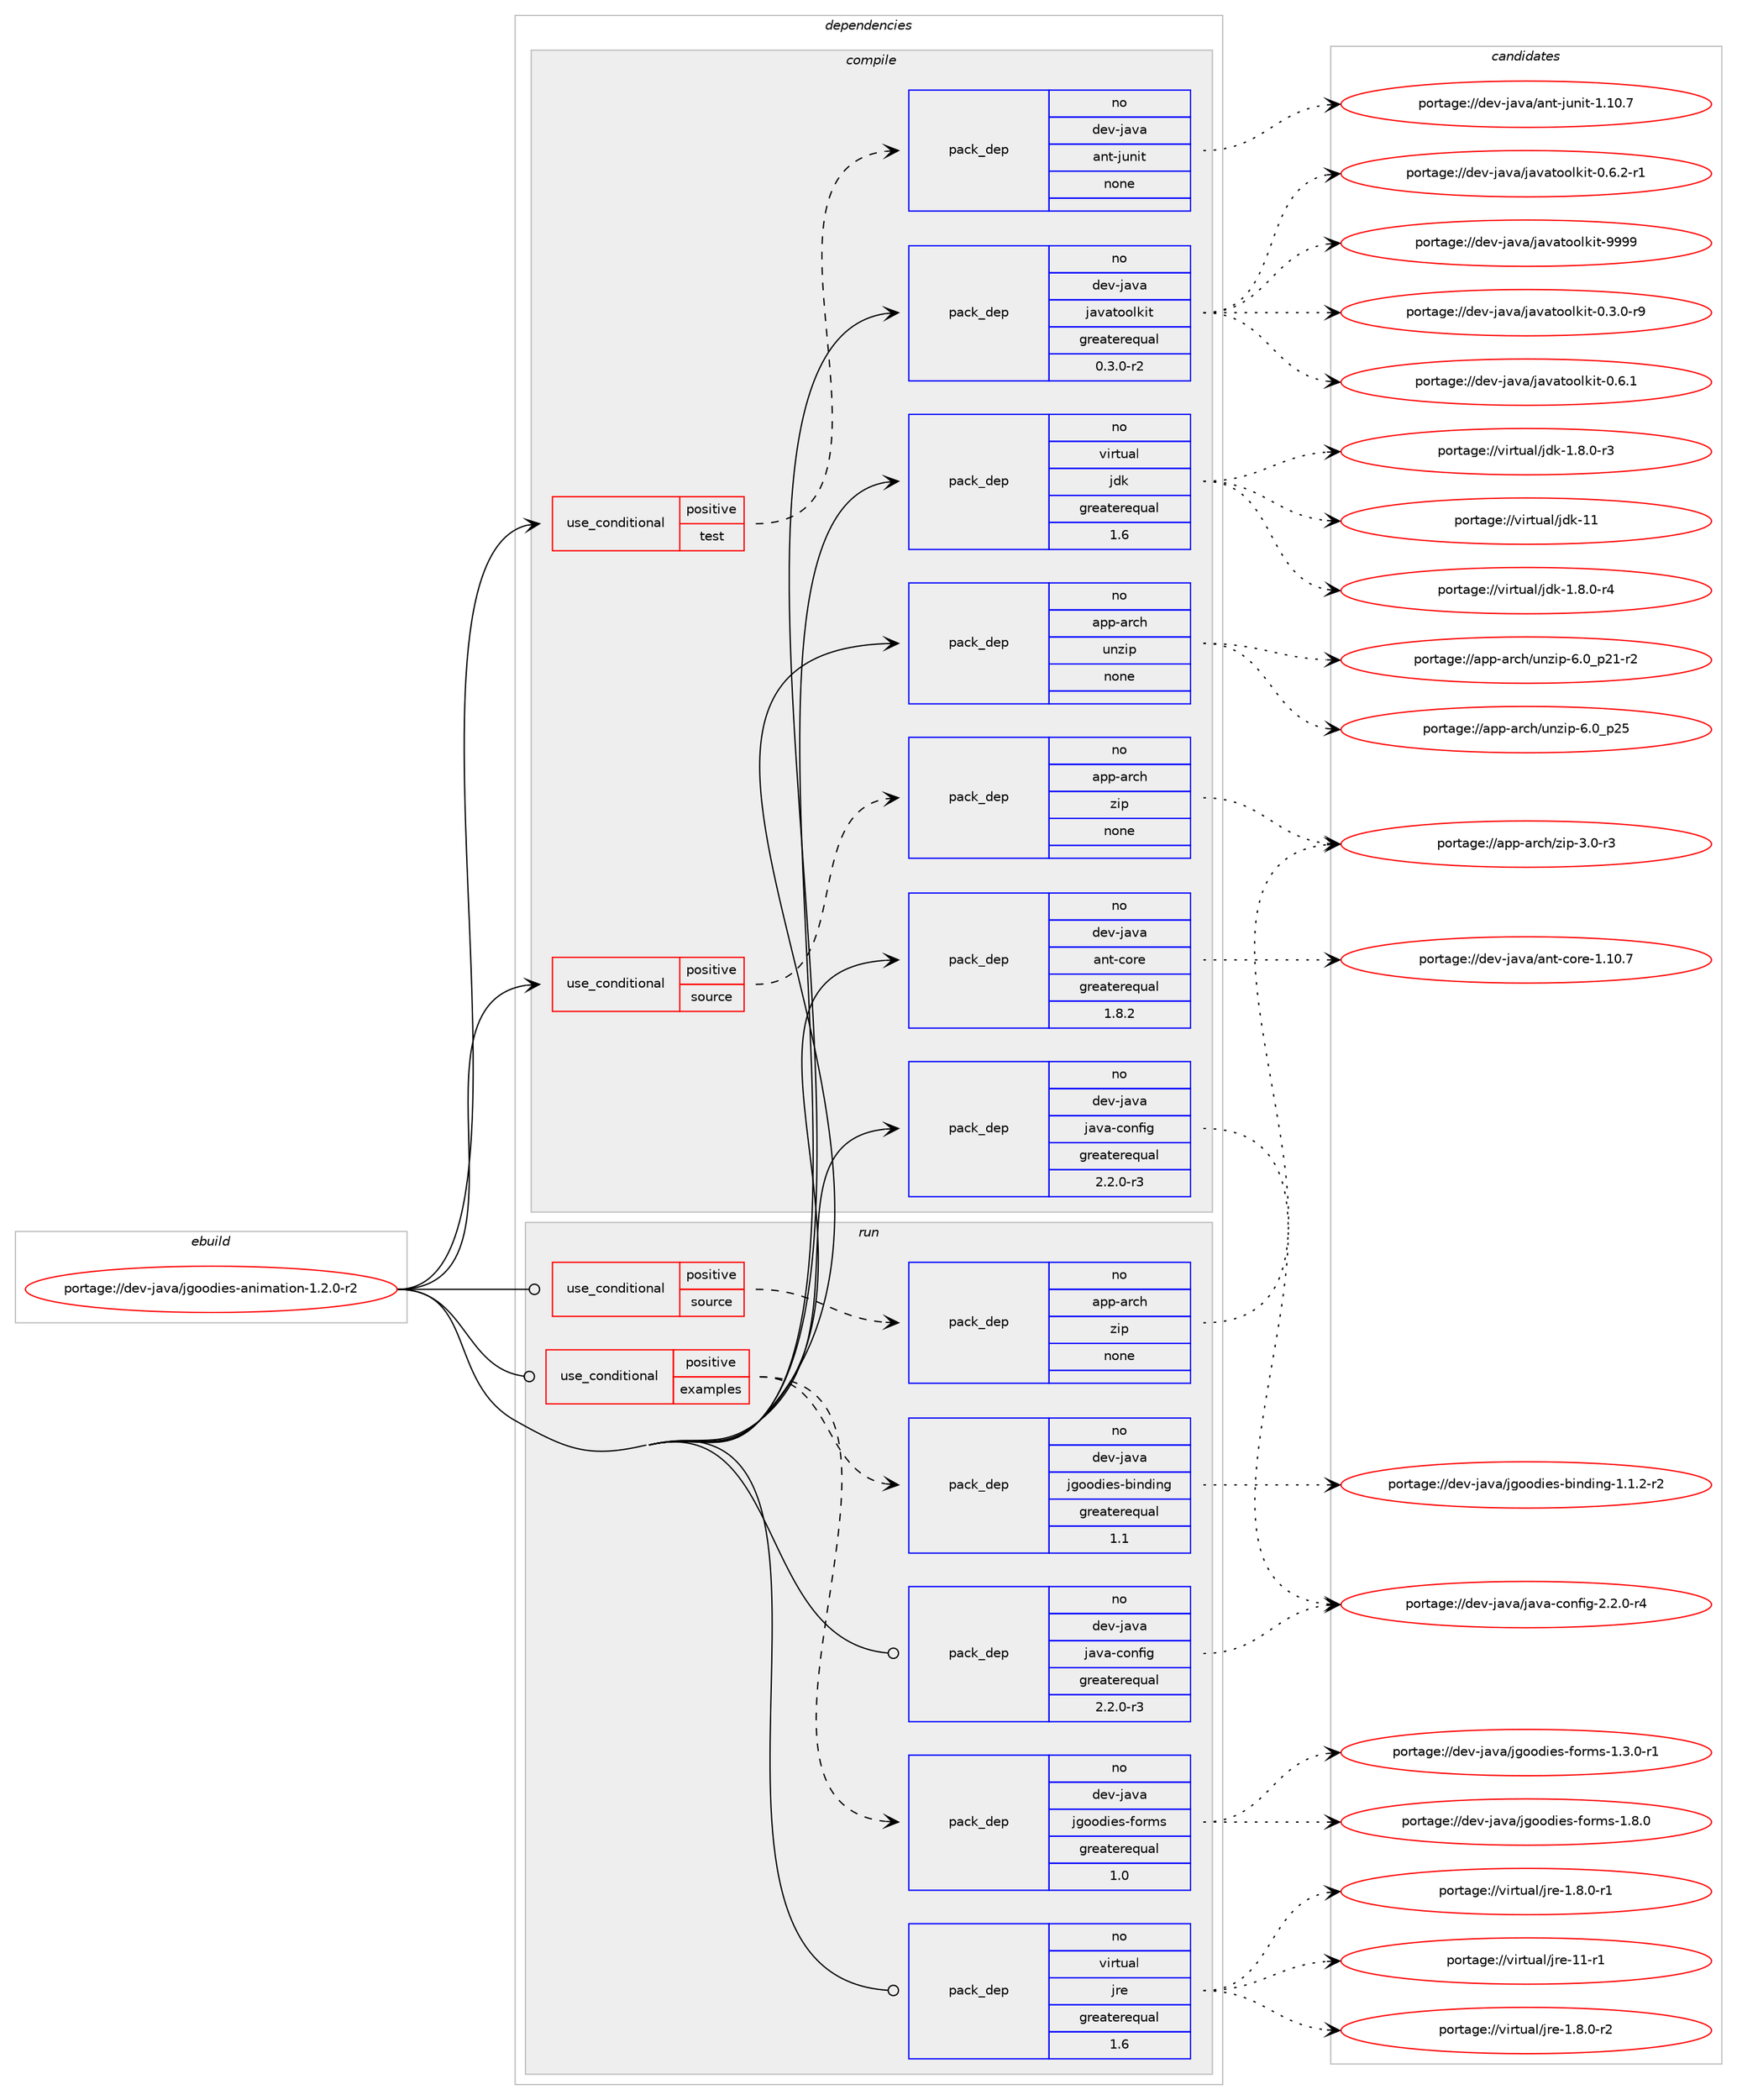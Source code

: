 digraph prolog {

# *************
# Graph options
# *************

newrank=true;
concentrate=true;
compound=true;
graph [rankdir=LR,fontname=Helvetica,fontsize=10,ranksep=1.5];#, ranksep=2.5, nodesep=0.2];
edge  [arrowhead=vee];
node  [fontname=Helvetica,fontsize=10];

# **********
# The ebuild
# **********

subgraph cluster_leftcol {
color=gray;
label=<<i>ebuild</i>>;
id [label="portage://dev-java/jgoodies-animation-1.2.0-r2", color=red, width=4, href="../dev-java/jgoodies-animation-1.2.0-r2.svg"];
}

# ****************
# The dependencies
# ****************

subgraph cluster_midcol {
color=gray;
label=<<i>dependencies</i>>;
subgraph cluster_compile {
fillcolor="#eeeeee";
style=filled;
label=<<i>compile</i>>;
subgraph cond129789 {
dependency529502 [label=<<TABLE BORDER="0" CELLBORDER="1" CELLSPACING="0" CELLPADDING="4"><TR><TD ROWSPAN="3" CELLPADDING="10">use_conditional</TD></TR><TR><TD>positive</TD></TR><TR><TD>source</TD></TR></TABLE>>, shape=none, color=red];
subgraph pack394102 {
dependency529503 [label=<<TABLE BORDER="0" CELLBORDER="1" CELLSPACING="0" CELLPADDING="4" WIDTH="220"><TR><TD ROWSPAN="6" CELLPADDING="30">pack_dep</TD></TR><TR><TD WIDTH="110">no</TD></TR><TR><TD>app-arch</TD></TR><TR><TD>zip</TD></TR><TR><TD>none</TD></TR><TR><TD></TD></TR></TABLE>>, shape=none, color=blue];
}
dependency529502:e -> dependency529503:w [weight=20,style="dashed",arrowhead="vee"];
}
id:e -> dependency529502:w [weight=20,style="solid",arrowhead="vee"];
subgraph cond129790 {
dependency529504 [label=<<TABLE BORDER="0" CELLBORDER="1" CELLSPACING="0" CELLPADDING="4"><TR><TD ROWSPAN="3" CELLPADDING="10">use_conditional</TD></TR><TR><TD>positive</TD></TR><TR><TD>test</TD></TR></TABLE>>, shape=none, color=red];
subgraph pack394103 {
dependency529505 [label=<<TABLE BORDER="0" CELLBORDER="1" CELLSPACING="0" CELLPADDING="4" WIDTH="220"><TR><TD ROWSPAN="6" CELLPADDING="30">pack_dep</TD></TR><TR><TD WIDTH="110">no</TD></TR><TR><TD>dev-java</TD></TR><TR><TD>ant-junit</TD></TR><TR><TD>none</TD></TR><TR><TD></TD></TR></TABLE>>, shape=none, color=blue];
}
dependency529504:e -> dependency529505:w [weight=20,style="dashed",arrowhead="vee"];
}
id:e -> dependency529504:w [weight=20,style="solid",arrowhead="vee"];
subgraph pack394104 {
dependency529506 [label=<<TABLE BORDER="0" CELLBORDER="1" CELLSPACING="0" CELLPADDING="4" WIDTH="220"><TR><TD ROWSPAN="6" CELLPADDING="30">pack_dep</TD></TR><TR><TD WIDTH="110">no</TD></TR><TR><TD>app-arch</TD></TR><TR><TD>unzip</TD></TR><TR><TD>none</TD></TR><TR><TD></TD></TR></TABLE>>, shape=none, color=blue];
}
id:e -> dependency529506:w [weight=20,style="solid",arrowhead="vee"];
subgraph pack394105 {
dependency529507 [label=<<TABLE BORDER="0" CELLBORDER="1" CELLSPACING="0" CELLPADDING="4" WIDTH="220"><TR><TD ROWSPAN="6" CELLPADDING="30">pack_dep</TD></TR><TR><TD WIDTH="110">no</TD></TR><TR><TD>dev-java</TD></TR><TR><TD>ant-core</TD></TR><TR><TD>greaterequal</TD></TR><TR><TD>1.8.2</TD></TR></TABLE>>, shape=none, color=blue];
}
id:e -> dependency529507:w [weight=20,style="solid",arrowhead="vee"];
subgraph pack394106 {
dependency529508 [label=<<TABLE BORDER="0" CELLBORDER="1" CELLSPACING="0" CELLPADDING="4" WIDTH="220"><TR><TD ROWSPAN="6" CELLPADDING="30">pack_dep</TD></TR><TR><TD WIDTH="110">no</TD></TR><TR><TD>dev-java</TD></TR><TR><TD>java-config</TD></TR><TR><TD>greaterequal</TD></TR><TR><TD>2.2.0-r3</TD></TR></TABLE>>, shape=none, color=blue];
}
id:e -> dependency529508:w [weight=20,style="solid",arrowhead="vee"];
subgraph pack394107 {
dependency529509 [label=<<TABLE BORDER="0" CELLBORDER="1" CELLSPACING="0" CELLPADDING="4" WIDTH="220"><TR><TD ROWSPAN="6" CELLPADDING="30">pack_dep</TD></TR><TR><TD WIDTH="110">no</TD></TR><TR><TD>dev-java</TD></TR><TR><TD>javatoolkit</TD></TR><TR><TD>greaterequal</TD></TR><TR><TD>0.3.0-r2</TD></TR></TABLE>>, shape=none, color=blue];
}
id:e -> dependency529509:w [weight=20,style="solid",arrowhead="vee"];
subgraph pack394108 {
dependency529510 [label=<<TABLE BORDER="0" CELLBORDER="1" CELLSPACING="0" CELLPADDING="4" WIDTH="220"><TR><TD ROWSPAN="6" CELLPADDING="30">pack_dep</TD></TR><TR><TD WIDTH="110">no</TD></TR><TR><TD>virtual</TD></TR><TR><TD>jdk</TD></TR><TR><TD>greaterequal</TD></TR><TR><TD>1.6</TD></TR></TABLE>>, shape=none, color=blue];
}
id:e -> dependency529510:w [weight=20,style="solid",arrowhead="vee"];
}
subgraph cluster_compileandrun {
fillcolor="#eeeeee";
style=filled;
label=<<i>compile and run</i>>;
}
subgraph cluster_run {
fillcolor="#eeeeee";
style=filled;
label=<<i>run</i>>;
subgraph cond129791 {
dependency529511 [label=<<TABLE BORDER="0" CELLBORDER="1" CELLSPACING="0" CELLPADDING="4"><TR><TD ROWSPAN="3" CELLPADDING="10">use_conditional</TD></TR><TR><TD>positive</TD></TR><TR><TD>examples</TD></TR></TABLE>>, shape=none, color=red];
subgraph pack394109 {
dependency529512 [label=<<TABLE BORDER="0" CELLBORDER="1" CELLSPACING="0" CELLPADDING="4" WIDTH="220"><TR><TD ROWSPAN="6" CELLPADDING="30">pack_dep</TD></TR><TR><TD WIDTH="110">no</TD></TR><TR><TD>dev-java</TD></TR><TR><TD>jgoodies-binding</TD></TR><TR><TD>greaterequal</TD></TR><TR><TD>1.1</TD></TR></TABLE>>, shape=none, color=blue];
}
dependency529511:e -> dependency529512:w [weight=20,style="dashed",arrowhead="vee"];
subgraph pack394110 {
dependency529513 [label=<<TABLE BORDER="0" CELLBORDER="1" CELLSPACING="0" CELLPADDING="4" WIDTH="220"><TR><TD ROWSPAN="6" CELLPADDING="30">pack_dep</TD></TR><TR><TD WIDTH="110">no</TD></TR><TR><TD>dev-java</TD></TR><TR><TD>jgoodies-forms</TD></TR><TR><TD>greaterequal</TD></TR><TR><TD>1.0</TD></TR></TABLE>>, shape=none, color=blue];
}
dependency529511:e -> dependency529513:w [weight=20,style="dashed",arrowhead="vee"];
}
id:e -> dependency529511:w [weight=20,style="solid",arrowhead="odot"];
subgraph cond129792 {
dependency529514 [label=<<TABLE BORDER="0" CELLBORDER="1" CELLSPACING="0" CELLPADDING="4"><TR><TD ROWSPAN="3" CELLPADDING="10">use_conditional</TD></TR><TR><TD>positive</TD></TR><TR><TD>source</TD></TR></TABLE>>, shape=none, color=red];
subgraph pack394111 {
dependency529515 [label=<<TABLE BORDER="0" CELLBORDER="1" CELLSPACING="0" CELLPADDING="4" WIDTH="220"><TR><TD ROWSPAN="6" CELLPADDING="30">pack_dep</TD></TR><TR><TD WIDTH="110">no</TD></TR><TR><TD>app-arch</TD></TR><TR><TD>zip</TD></TR><TR><TD>none</TD></TR><TR><TD></TD></TR></TABLE>>, shape=none, color=blue];
}
dependency529514:e -> dependency529515:w [weight=20,style="dashed",arrowhead="vee"];
}
id:e -> dependency529514:w [weight=20,style="solid",arrowhead="odot"];
subgraph pack394112 {
dependency529516 [label=<<TABLE BORDER="0" CELLBORDER="1" CELLSPACING="0" CELLPADDING="4" WIDTH="220"><TR><TD ROWSPAN="6" CELLPADDING="30">pack_dep</TD></TR><TR><TD WIDTH="110">no</TD></TR><TR><TD>dev-java</TD></TR><TR><TD>java-config</TD></TR><TR><TD>greaterequal</TD></TR><TR><TD>2.2.0-r3</TD></TR></TABLE>>, shape=none, color=blue];
}
id:e -> dependency529516:w [weight=20,style="solid",arrowhead="odot"];
subgraph pack394113 {
dependency529517 [label=<<TABLE BORDER="0" CELLBORDER="1" CELLSPACING="0" CELLPADDING="4" WIDTH="220"><TR><TD ROWSPAN="6" CELLPADDING="30">pack_dep</TD></TR><TR><TD WIDTH="110">no</TD></TR><TR><TD>virtual</TD></TR><TR><TD>jre</TD></TR><TR><TD>greaterequal</TD></TR><TR><TD>1.6</TD></TR></TABLE>>, shape=none, color=blue];
}
id:e -> dependency529517:w [weight=20,style="solid",arrowhead="odot"];
}
}

# **************
# The candidates
# **************

subgraph cluster_choices {
rank=same;
color=gray;
label=<<i>candidates</i>>;

subgraph choice394102 {
color=black;
nodesep=1;
choice9711211245971149910447122105112455146484511451 [label="portage://app-arch/zip-3.0-r3", color=red, width=4,href="../app-arch/zip-3.0-r3.svg"];
dependency529503:e -> choice9711211245971149910447122105112455146484511451:w [style=dotted,weight="100"];
}
subgraph choice394103 {
color=black;
nodesep=1;
choice10010111845106971189747971101164510611711010511645494649484655 [label="portage://dev-java/ant-junit-1.10.7", color=red, width=4,href="../dev-java/ant-junit-1.10.7.svg"];
dependency529505:e -> choice10010111845106971189747971101164510611711010511645494649484655:w [style=dotted,weight="100"];
}
subgraph choice394104 {
color=black;
nodesep=1;
choice971121124597114991044711711012210511245544648951125053 [label="portage://app-arch/unzip-6.0_p25", color=red, width=4,href="../app-arch/unzip-6.0_p25.svg"];
choice9711211245971149910447117110122105112455446489511250494511450 [label="portage://app-arch/unzip-6.0_p21-r2", color=red, width=4,href="../app-arch/unzip-6.0_p21-r2.svg"];
dependency529506:e -> choice971121124597114991044711711012210511245544648951125053:w [style=dotted,weight="100"];
dependency529506:e -> choice9711211245971149910447117110122105112455446489511250494511450:w [style=dotted,weight="100"];
}
subgraph choice394105 {
color=black;
nodesep=1;
choice1001011184510697118974797110116459911111410145494649484655 [label="portage://dev-java/ant-core-1.10.7", color=red, width=4,href="../dev-java/ant-core-1.10.7.svg"];
dependency529507:e -> choice1001011184510697118974797110116459911111410145494649484655:w [style=dotted,weight="100"];
}
subgraph choice394106 {
color=black;
nodesep=1;
choice10010111845106971189747106971189745991111101021051034550465046484511452 [label="portage://dev-java/java-config-2.2.0-r4", color=red, width=4,href="../dev-java/java-config-2.2.0-r4.svg"];
dependency529508:e -> choice10010111845106971189747106971189745991111101021051034550465046484511452:w [style=dotted,weight="100"];
}
subgraph choice394107 {
color=black;
nodesep=1;
choice1001011184510697118974710697118971161111111081071051164557575757 [label="portage://dev-java/javatoolkit-9999", color=red, width=4,href="../dev-java/javatoolkit-9999.svg"];
choice1001011184510697118974710697118971161111111081071051164548465446504511449 [label="portage://dev-java/javatoolkit-0.6.2-r1", color=red, width=4,href="../dev-java/javatoolkit-0.6.2-r1.svg"];
choice100101118451069711897471069711897116111111108107105116454846544649 [label="portage://dev-java/javatoolkit-0.6.1", color=red, width=4,href="../dev-java/javatoolkit-0.6.1.svg"];
choice1001011184510697118974710697118971161111111081071051164548465146484511457 [label="portage://dev-java/javatoolkit-0.3.0-r9", color=red, width=4,href="../dev-java/javatoolkit-0.3.0-r9.svg"];
dependency529509:e -> choice1001011184510697118974710697118971161111111081071051164557575757:w [style=dotted,weight="100"];
dependency529509:e -> choice1001011184510697118974710697118971161111111081071051164548465446504511449:w [style=dotted,weight="100"];
dependency529509:e -> choice100101118451069711897471069711897116111111108107105116454846544649:w [style=dotted,weight="100"];
dependency529509:e -> choice1001011184510697118974710697118971161111111081071051164548465146484511457:w [style=dotted,weight="100"];
}
subgraph choice394108 {
color=black;
nodesep=1;
choice1181051141161179710847106100107454949 [label="portage://virtual/jdk-11", color=red, width=4,href="../virtual/jdk-11.svg"];
choice11810511411611797108471061001074549465646484511452 [label="portage://virtual/jdk-1.8.0-r4", color=red, width=4,href="../virtual/jdk-1.8.0-r4.svg"];
choice11810511411611797108471061001074549465646484511451 [label="portage://virtual/jdk-1.8.0-r3", color=red, width=4,href="../virtual/jdk-1.8.0-r3.svg"];
dependency529510:e -> choice1181051141161179710847106100107454949:w [style=dotted,weight="100"];
dependency529510:e -> choice11810511411611797108471061001074549465646484511452:w [style=dotted,weight="100"];
dependency529510:e -> choice11810511411611797108471061001074549465646484511451:w [style=dotted,weight="100"];
}
subgraph choice394109 {
color=black;
nodesep=1;
choice1001011184510697118974710610311111110010510111545981051101001051101034549464946504511450 [label="portage://dev-java/jgoodies-binding-1.1.2-r2", color=red, width=4,href="../dev-java/jgoodies-binding-1.1.2-r2.svg"];
dependency529512:e -> choice1001011184510697118974710610311111110010510111545981051101001051101034549464946504511450:w [style=dotted,weight="100"];
}
subgraph choice394110 {
color=black;
nodesep=1;
choice1001011184510697118974710610311111110010510111545102111114109115454946564648 [label="portage://dev-java/jgoodies-forms-1.8.0", color=red, width=4,href="../dev-java/jgoodies-forms-1.8.0.svg"];
choice10010111845106971189747106103111111100105101115451021111141091154549465146484511449 [label="portage://dev-java/jgoodies-forms-1.3.0-r1", color=red, width=4,href="../dev-java/jgoodies-forms-1.3.0-r1.svg"];
dependency529513:e -> choice1001011184510697118974710610311111110010510111545102111114109115454946564648:w [style=dotted,weight="100"];
dependency529513:e -> choice10010111845106971189747106103111111100105101115451021111141091154549465146484511449:w [style=dotted,weight="100"];
}
subgraph choice394111 {
color=black;
nodesep=1;
choice9711211245971149910447122105112455146484511451 [label="portage://app-arch/zip-3.0-r3", color=red, width=4,href="../app-arch/zip-3.0-r3.svg"];
dependency529515:e -> choice9711211245971149910447122105112455146484511451:w [style=dotted,weight="100"];
}
subgraph choice394112 {
color=black;
nodesep=1;
choice10010111845106971189747106971189745991111101021051034550465046484511452 [label="portage://dev-java/java-config-2.2.0-r4", color=red, width=4,href="../dev-java/java-config-2.2.0-r4.svg"];
dependency529516:e -> choice10010111845106971189747106971189745991111101021051034550465046484511452:w [style=dotted,weight="100"];
}
subgraph choice394113 {
color=black;
nodesep=1;
choice11810511411611797108471061141014549494511449 [label="portage://virtual/jre-11-r1", color=red, width=4,href="../virtual/jre-11-r1.svg"];
choice11810511411611797108471061141014549465646484511450 [label="portage://virtual/jre-1.8.0-r2", color=red, width=4,href="../virtual/jre-1.8.0-r2.svg"];
choice11810511411611797108471061141014549465646484511449 [label="portage://virtual/jre-1.8.0-r1", color=red, width=4,href="../virtual/jre-1.8.0-r1.svg"];
dependency529517:e -> choice11810511411611797108471061141014549494511449:w [style=dotted,weight="100"];
dependency529517:e -> choice11810511411611797108471061141014549465646484511450:w [style=dotted,weight="100"];
dependency529517:e -> choice11810511411611797108471061141014549465646484511449:w [style=dotted,weight="100"];
}
}

}
